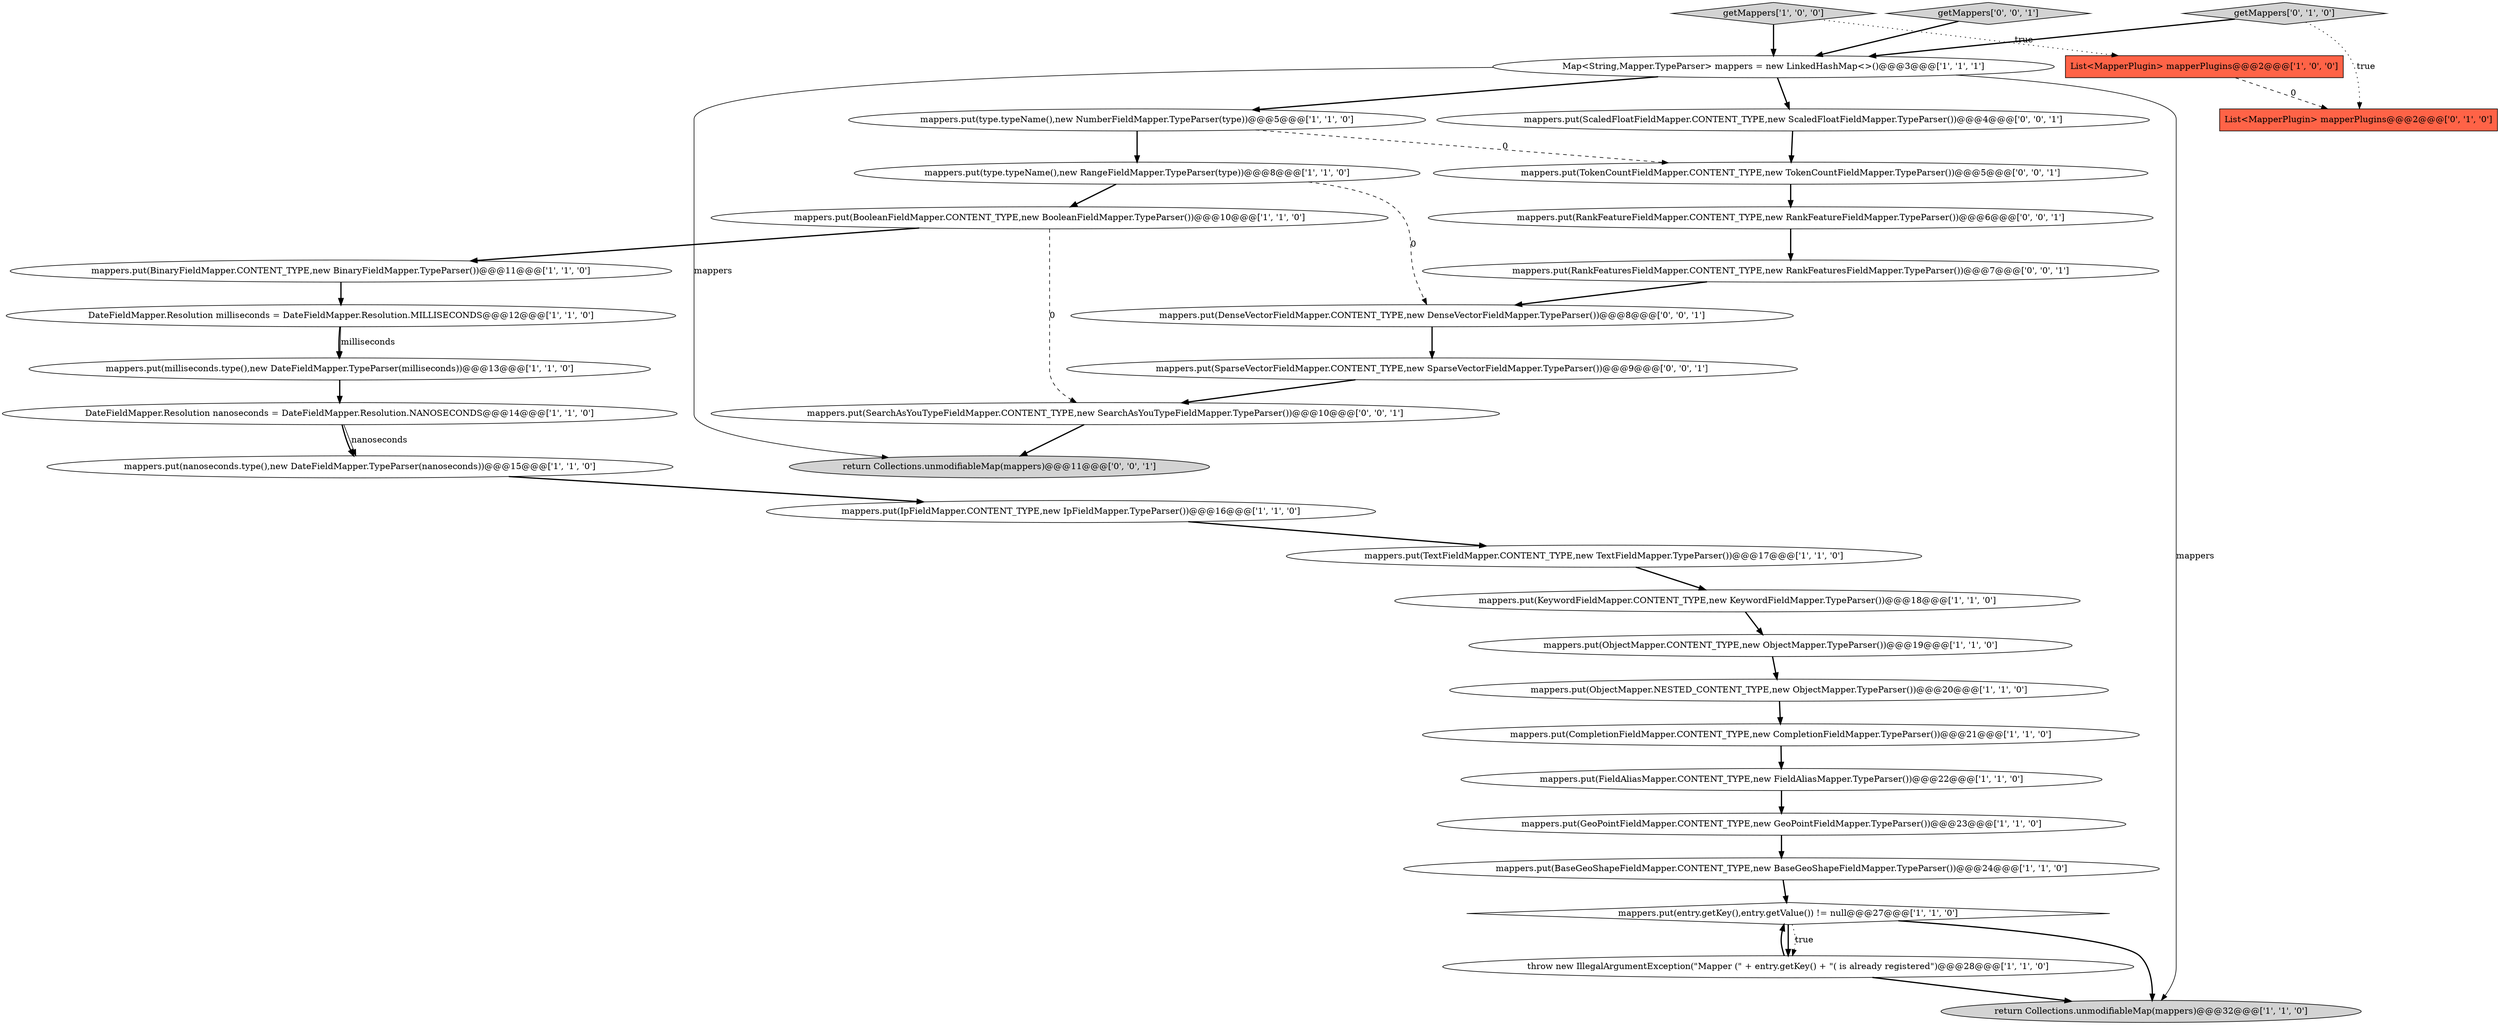 digraph {
21 [style = filled, label = "DateFieldMapper.Resolution nanoseconds = DateFieldMapper.Resolution.NANOSECONDS@@@14@@@['1', '1', '0']", fillcolor = white, shape = ellipse image = "AAA0AAABBB1BBB"];
7 [style = filled, label = "DateFieldMapper.Resolution milliseconds = DateFieldMapper.Resolution.MILLISECONDS@@@12@@@['1', '1', '0']", fillcolor = white, shape = ellipse image = "AAA0AAABBB1BBB"];
26 [style = filled, label = "mappers.put(SparseVectorFieldMapper.CONTENT_TYPE,new SparseVectorFieldMapper.TypeParser())@@@9@@@['0', '0', '1']", fillcolor = white, shape = ellipse image = "AAA0AAABBB3BBB"];
30 [style = filled, label = "getMappers['0', '0', '1']", fillcolor = lightgray, shape = diamond image = "AAA0AAABBB3BBB"];
32 [style = filled, label = "mappers.put(ScaledFloatFieldMapper.CONTENT_TYPE,new ScaledFloatFieldMapper.TypeParser())@@@4@@@['0', '0', '1']", fillcolor = white, shape = ellipse image = "AAA0AAABBB3BBB"];
3 [style = filled, label = "mappers.put(TextFieldMapper.CONTENT_TYPE,new TextFieldMapper.TypeParser())@@@17@@@['1', '1', '0']", fillcolor = white, shape = ellipse image = "AAA0AAABBB1BBB"];
8 [style = filled, label = "mappers.put(type.typeName(),new NumberFieldMapper.TypeParser(type))@@@5@@@['1', '1', '0']", fillcolor = white, shape = ellipse image = "AAA0AAABBB1BBB"];
0 [style = filled, label = "mappers.put(milliseconds.type(),new DateFieldMapper.TypeParser(milliseconds))@@@13@@@['1', '1', '0']", fillcolor = white, shape = ellipse image = "AAA0AAABBB1BBB"];
12 [style = filled, label = "mappers.put(ObjectMapper.CONTENT_TYPE,new ObjectMapper.TypeParser())@@@19@@@['1', '1', '0']", fillcolor = white, shape = ellipse image = "AAA0AAABBB1BBB"];
6 [style = filled, label = "mappers.put(CompletionFieldMapper.CONTENT_TYPE,new CompletionFieldMapper.TypeParser())@@@21@@@['1', '1', '0']", fillcolor = white, shape = ellipse image = "AAA0AAABBB1BBB"];
28 [style = filled, label = "mappers.put(DenseVectorFieldMapper.CONTENT_TYPE,new DenseVectorFieldMapper.TypeParser())@@@8@@@['0', '0', '1']", fillcolor = white, shape = ellipse image = "AAA0AAABBB3BBB"];
5 [style = filled, label = "mappers.put(IpFieldMapper.CONTENT_TYPE,new IpFieldMapper.TypeParser())@@@16@@@['1', '1', '0']", fillcolor = white, shape = ellipse image = "AAA0AAABBB1BBB"];
22 [style = filled, label = "return Collections.unmodifiableMap(mappers)@@@32@@@['1', '1', '0']", fillcolor = lightgray, shape = ellipse image = "AAA0AAABBB1BBB"];
27 [style = filled, label = "mappers.put(TokenCountFieldMapper.CONTENT_TYPE,new TokenCountFieldMapper.TypeParser())@@@5@@@['0', '0', '1']", fillcolor = white, shape = ellipse image = "AAA0AAABBB3BBB"];
31 [style = filled, label = "mappers.put(RankFeaturesFieldMapper.CONTENT_TYPE,new RankFeaturesFieldMapper.TypeParser())@@@7@@@['0', '0', '1']", fillcolor = white, shape = ellipse image = "AAA0AAABBB3BBB"];
14 [style = filled, label = "mappers.put(ObjectMapper.NESTED_CONTENT_TYPE,new ObjectMapper.TypeParser())@@@20@@@['1', '1', '0']", fillcolor = white, shape = ellipse image = "AAA0AAABBB1BBB"];
19 [style = filled, label = "mappers.put(GeoPointFieldMapper.CONTENT_TYPE,new GeoPointFieldMapper.TypeParser())@@@23@@@['1', '1', '0']", fillcolor = white, shape = ellipse image = "AAA0AAABBB1BBB"];
29 [style = filled, label = "mappers.put(RankFeatureFieldMapper.CONTENT_TYPE,new RankFeatureFieldMapper.TypeParser())@@@6@@@['0', '0', '1']", fillcolor = white, shape = ellipse image = "AAA0AAABBB3BBB"];
17 [style = filled, label = "Map<String,Mapper.TypeParser> mappers = new LinkedHashMap<>()@@@3@@@['1', '1', '1']", fillcolor = white, shape = ellipse image = "AAA0AAABBB1BBB"];
20 [style = filled, label = "mappers.put(type.typeName(),new RangeFieldMapper.TypeParser(type))@@@8@@@['1', '1', '0']", fillcolor = white, shape = ellipse image = "AAA0AAABBB1BBB"];
24 [style = filled, label = "List<MapperPlugin> mapperPlugins@@@2@@@['0', '1', '0']", fillcolor = tomato, shape = box image = "AAA1AAABBB2BBB"];
33 [style = filled, label = "mappers.put(SearchAsYouTypeFieldMapper.CONTENT_TYPE,new SearchAsYouTypeFieldMapper.TypeParser())@@@10@@@['0', '0', '1']", fillcolor = white, shape = ellipse image = "AAA0AAABBB3BBB"];
15 [style = filled, label = "mappers.put(BaseGeoShapeFieldMapper.CONTENT_TYPE,new BaseGeoShapeFieldMapper.TypeParser())@@@24@@@['1', '1', '0']", fillcolor = white, shape = ellipse image = "AAA0AAABBB1BBB"];
25 [style = filled, label = "return Collections.unmodifiableMap(mappers)@@@11@@@['0', '0', '1']", fillcolor = lightgray, shape = ellipse image = "AAA0AAABBB3BBB"];
1 [style = filled, label = "getMappers['1', '0', '0']", fillcolor = lightgray, shape = diamond image = "AAA0AAABBB1BBB"];
23 [style = filled, label = "getMappers['0', '1', '0']", fillcolor = lightgray, shape = diamond image = "AAA0AAABBB2BBB"];
13 [style = filled, label = "mappers.put(KeywordFieldMapper.CONTENT_TYPE,new KeywordFieldMapper.TypeParser())@@@18@@@['1', '1', '0']", fillcolor = white, shape = ellipse image = "AAA0AAABBB1BBB"];
11 [style = filled, label = "mappers.put(FieldAliasMapper.CONTENT_TYPE,new FieldAliasMapper.TypeParser())@@@22@@@['1', '1', '0']", fillcolor = white, shape = ellipse image = "AAA0AAABBB1BBB"];
9 [style = filled, label = "mappers.put(BooleanFieldMapper.CONTENT_TYPE,new BooleanFieldMapper.TypeParser())@@@10@@@['1', '1', '0']", fillcolor = white, shape = ellipse image = "AAA0AAABBB1BBB"];
2 [style = filled, label = "mappers.put(BinaryFieldMapper.CONTENT_TYPE,new BinaryFieldMapper.TypeParser())@@@11@@@['1', '1', '0']", fillcolor = white, shape = ellipse image = "AAA0AAABBB1BBB"];
4 [style = filled, label = "throw new IllegalArgumentException(\"Mapper (\" + entry.getKey() + \"( is already registered\")@@@28@@@['1', '1', '0']", fillcolor = white, shape = ellipse image = "AAA0AAABBB1BBB"];
18 [style = filled, label = "mappers.put(entry.getKey(),entry.getValue()) != null@@@27@@@['1', '1', '0']", fillcolor = white, shape = diamond image = "AAA0AAABBB1BBB"];
16 [style = filled, label = "List<MapperPlugin> mapperPlugins@@@2@@@['1', '0', '0']", fillcolor = tomato, shape = box image = "AAA1AAABBB1BBB"];
10 [style = filled, label = "mappers.put(nanoseconds.type(),new DateFieldMapper.TypeParser(nanoseconds))@@@15@@@['1', '1', '0']", fillcolor = white, shape = ellipse image = "AAA0AAABBB1BBB"];
5->3 [style = bold, label=""];
17->8 [style = bold, label=""];
21->10 [style = bold, label=""];
30->17 [style = bold, label=""];
20->9 [style = bold, label=""];
9->2 [style = bold, label=""];
17->22 [style = solid, label="mappers"];
16->24 [style = dashed, label="0"];
29->31 [style = bold, label=""];
17->25 [style = solid, label="mappers"];
20->28 [style = dashed, label="0"];
32->27 [style = bold, label=""];
28->26 [style = bold, label=""];
7->0 [style = bold, label=""];
4->18 [style = bold, label=""];
0->21 [style = bold, label=""];
17->32 [style = bold, label=""];
11->19 [style = bold, label=""];
15->18 [style = bold, label=""];
1->17 [style = bold, label=""];
9->33 [style = dashed, label="0"];
18->22 [style = bold, label=""];
13->12 [style = bold, label=""];
8->20 [style = bold, label=""];
10->5 [style = bold, label=""];
18->4 [style = bold, label=""];
33->25 [style = bold, label=""];
21->10 [style = solid, label="nanoseconds"];
6->11 [style = bold, label=""];
12->14 [style = bold, label=""];
3->13 [style = bold, label=""];
8->27 [style = dashed, label="0"];
23->17 [style = bold, label=""];
1->16 [style = dotted, label="true"];
18->4 [style = dotted, label="true"];
31->28 [style = bold, label=""];
2->7 [style = bold, label=""];
27->29 [style = bold, label=""];
19->15 [style = bold, label=""];
26->33 [style = bold, label=""];
4->22 [style = bold, label=""];
14->6 [style = bold, label=""];
23->24 [style = dotted, label="true"];
7->0 [style = solid, label="milliseconds"];
}
